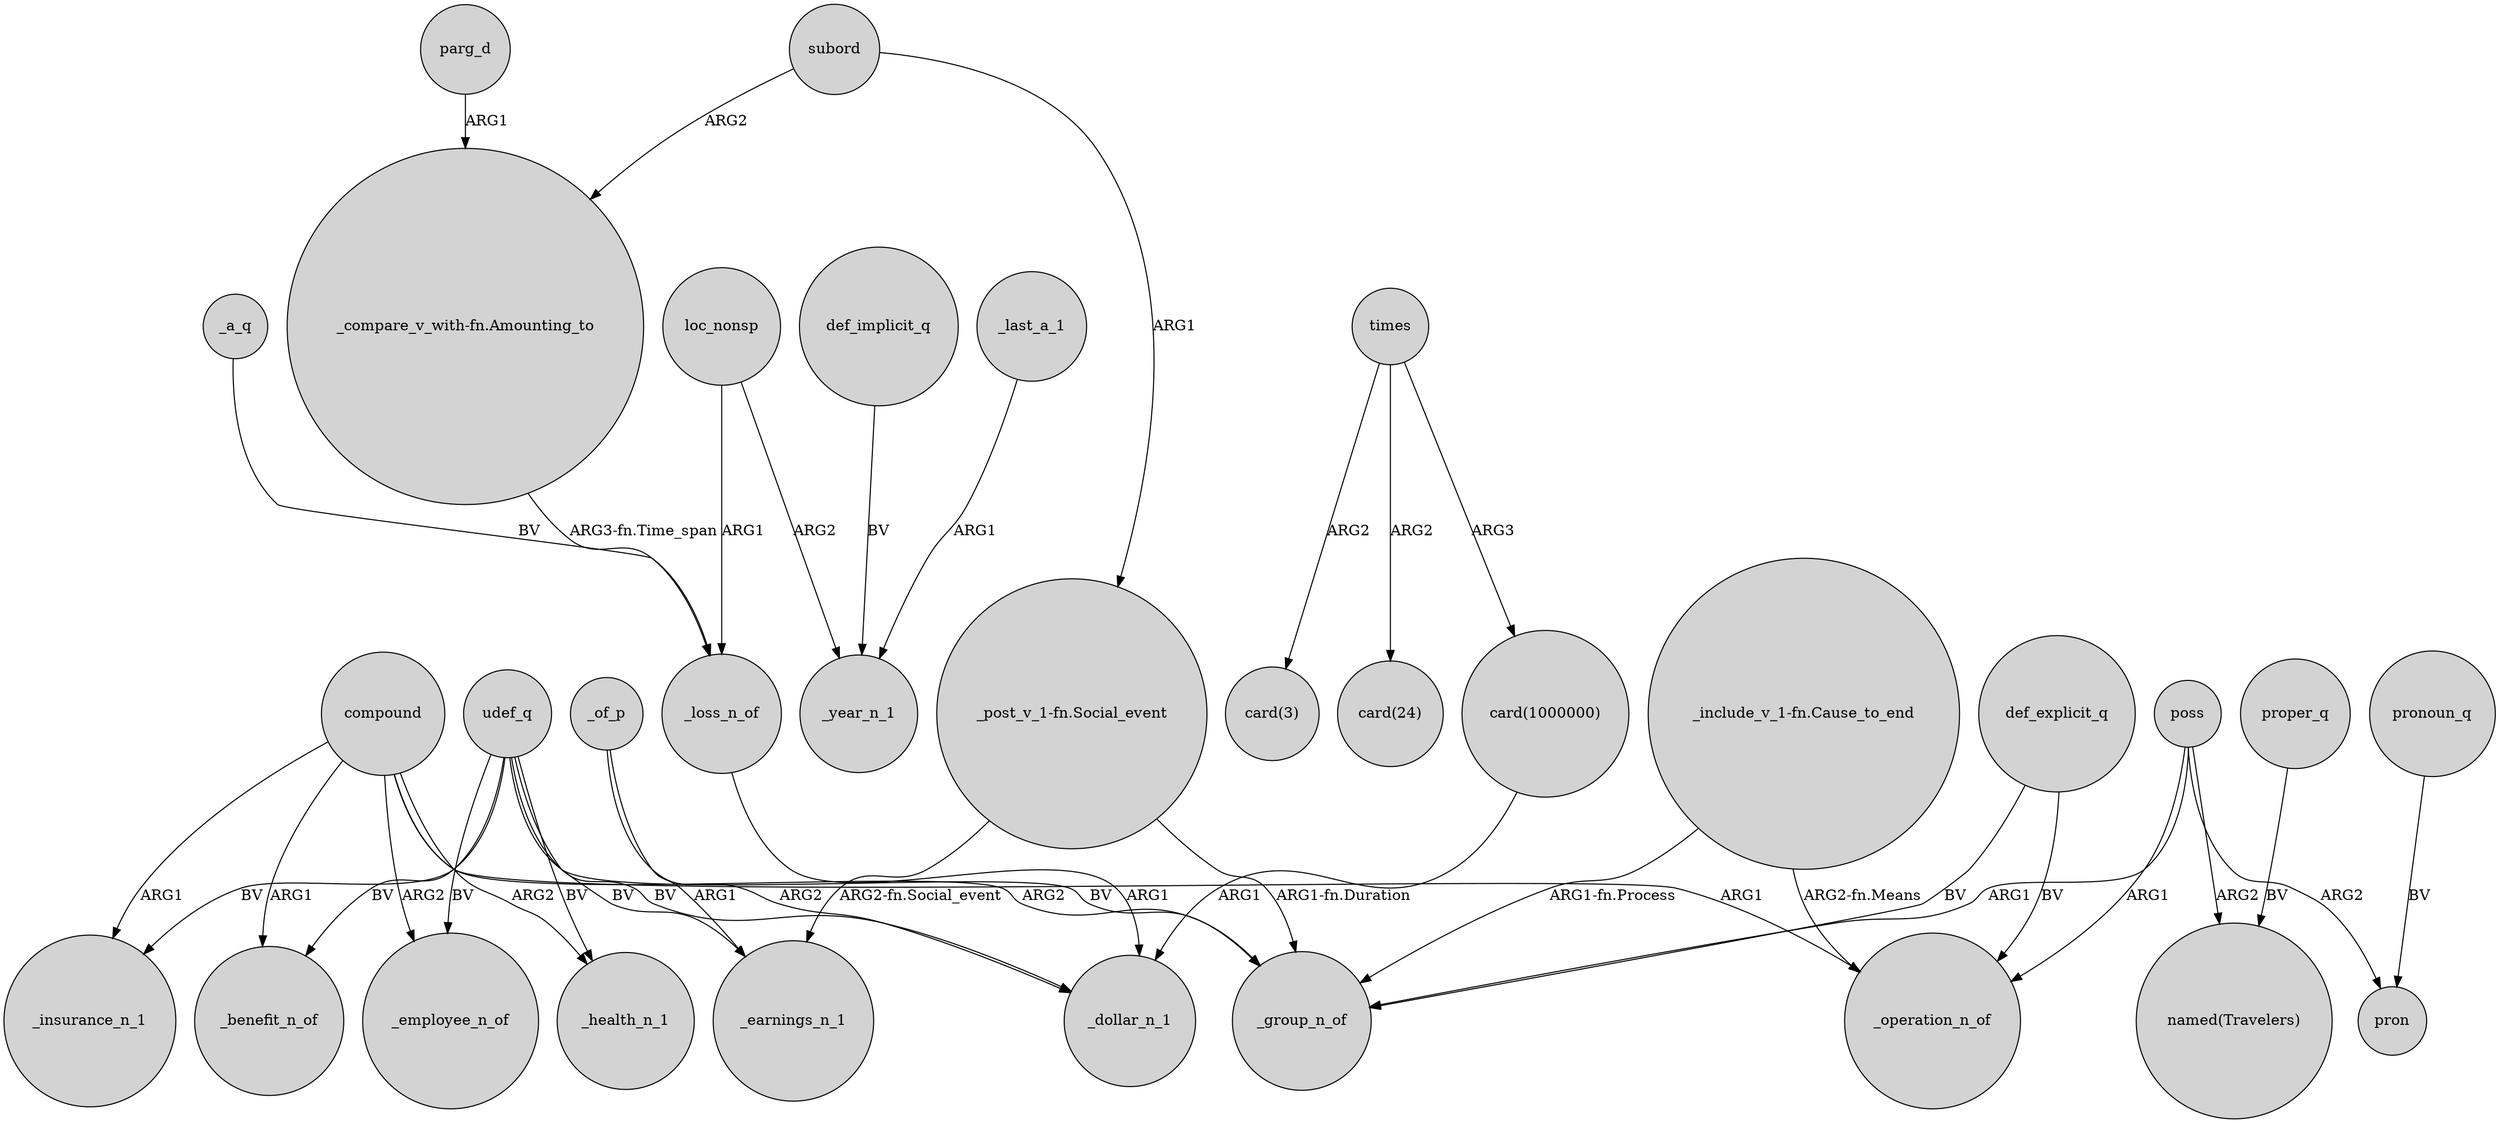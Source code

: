 digraph {
	node [shape=circle style=filled]
	udef_q -> _health_n_1 [label=BV]
	_a_q -> _loss_n_of [label=BV]
	udef_q -> _insurance_n_1 [label=BV]
	udef_q -> _group_n_of [label=BV]
	def_implicit_q -> _year_n_1 [label=BV]
	compound -> _health_n_1 [label=ARG2]
	_loss_n_of -> _dollar_n_1 [label=ARG1]
	"_post_v_1-fn.Social_event" -> _group_n_of [label="ARG1-fn.Duration"]
	poss -> _operation_n_of [label=ARG1]
	times -> "card(1000000)" [label=ARG3]
	proper_q -> "named(Travelers)" [label=BV]
	udef_q -> _benefit_n_of [label=BV]
	times -> "card(3)" [label=ARG2]
	compound -> _insurance_n_1 [label=ARG1]
	compound -> _operation_n_of [label=ARG1]
	"_compare_v_with-fn.Amounting_to" -> _loss_n_of [label="ARG3-fn.Time_span"]
	loc_nonsp -> _year_n_1 [label=ARG2]
	pronoun_q -> pron [label=BV]
	poss -> pron [label=ARG2]
	subord -> "_post_v_1-fn.Social_event" [label=ARG1]
	udef_q -> _earnings_n_1 [label=BV]
	_of_p -> _earnings_n_1 [label=ARG1]
	_last_a_1 -> _year_n_1 [label=ARG1]
	compound -> _group_n_of [label=ARG2]
	udef_q -> _dollar_n_1 [label=BV]
	times -> "card(24)" [label=ARG2]
	"card(1000000)" -> _dollar_n_1 [label=ARG1]
	def_explicit_q -> _group_n_of [label=BV]
	poss -> "named(Travelers)" [label=ARG2]
	def_explicit_q -> _operation_n_of [label=BV]
	"_include_v_1-fn.Cause_to_end" -> _operation_n_of [label="ARG2-fn.Means"]
	loc_nonsp -> _loss_n_of [label=ARG1]
	compound -> _employee_n_of [label=ARG2]
	subord -> "_compare_v_with-fn.Amounting_to" [label=ARG2]
	"_post_v_1-fn.Social_event" -> _earnings_n_1 [label="ARG2-fn.Social_event"]
	_of_p -> _dollar_n_1 [label=ARG2]
	parg_d -> "_compare_v_with-fn.Amounting_to" [label=ARG1]
	udef_q -> _employee_n_of [label=BV]
	"_include_v_1-fn.Cause_to_end" -> _group_n_of [label="ARG1-fn.Process"]
	compound -> _benefit_n_of [label=ARG1]
	poss -> _group_n_of [label=ARG1]
}
